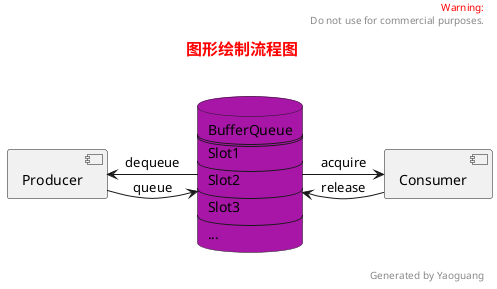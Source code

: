 @startuml
title
<font color=red size=16>图形绘制流程图</font>

endtitle

header
<font color=red>Warning:</font>
Do not use for commercial purposes.
endheader
'-----------------------------------------------------------
component Producer
component Consumer
database BufferQueue #a816a7 [
    BufferQueue
    ===
    Slot1
    ---
    Slot2
    ---
    Slot3
    ---
    ...
]
BufferQueue -left-> Producer : dequeue
Producer -right-> BufferQueue : queue
BufferQueue -right-> Consumer : acquire
Consumer -left-> BufferQueue : release

'-----------------------------------------------------------
right footer Generated by Yaoguang
@enduml